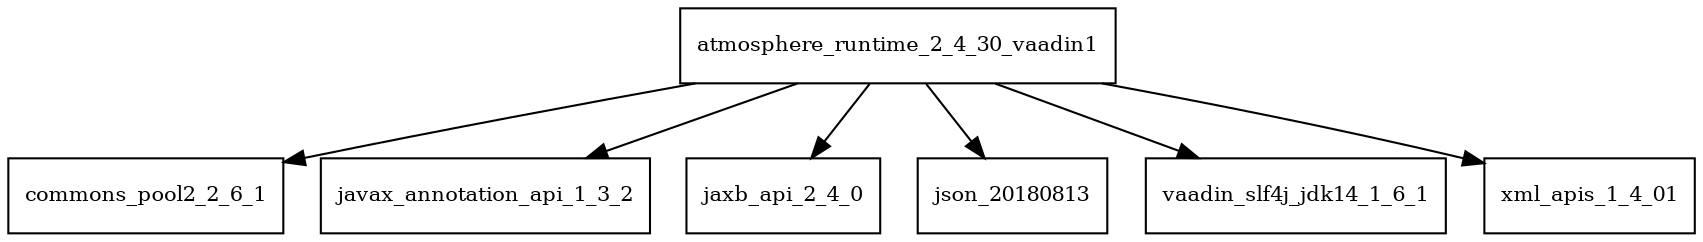 digraph atmosphere_runtime_2_4_30_vaadin1_dependencies {
  node [shape = box, fontsize=10.0];
  atmosphere_runtime_2_4_30_vaadin1 -> commons_pool2_2_6_1;
  atmosphere_runtime_2_4_30_vaadin1 -> javax_annotation_api_1_3_2;
  atmosphere_runtime_2_4_30_vaadin1 -> jaxb_api_2_4_0;
  atmosphere_runtime_2_4_30_vaadin1 -> json_20180813;
  atmosphere_runtime_2_4_30_vaadin1 -> vaadin_slf4j_jdk14_1_6_1;
  atmosphere_runtime_2_4_30_vaadin1 -> xml_apis_1_4_01;
}
